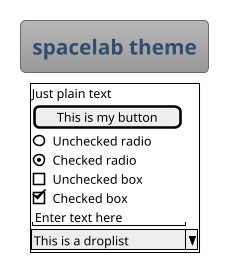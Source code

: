 ' Do not edit
' Theme Gallery
' autogenerated by script
'
@startsalt
!theme spacelab
title spacelab theme
{+
  Just plain text
  [This is my button]
  ()  Unchecked radio
  (X) Checked radio
  []  Unchecked box
  [X] Checked box
  "Enter text here   "
  ^This is a droplist^
}
@endsalt
